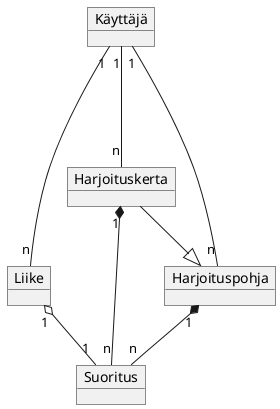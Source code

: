 @startuml
object "Käyttäjä" as user
object "Liike" as exercise
object "Harjoituskerta" as workout
object "Harjoituspohja" as template
object "Suoritus" as set

user "1" --- "n" exercise
user "1" --- "n" workout
user "1" --- "n" template

exercise "1" o-- "1" set
workout --|> template
workout "1" *-- "n" set
template "1" *-- "n" set
@enduml
